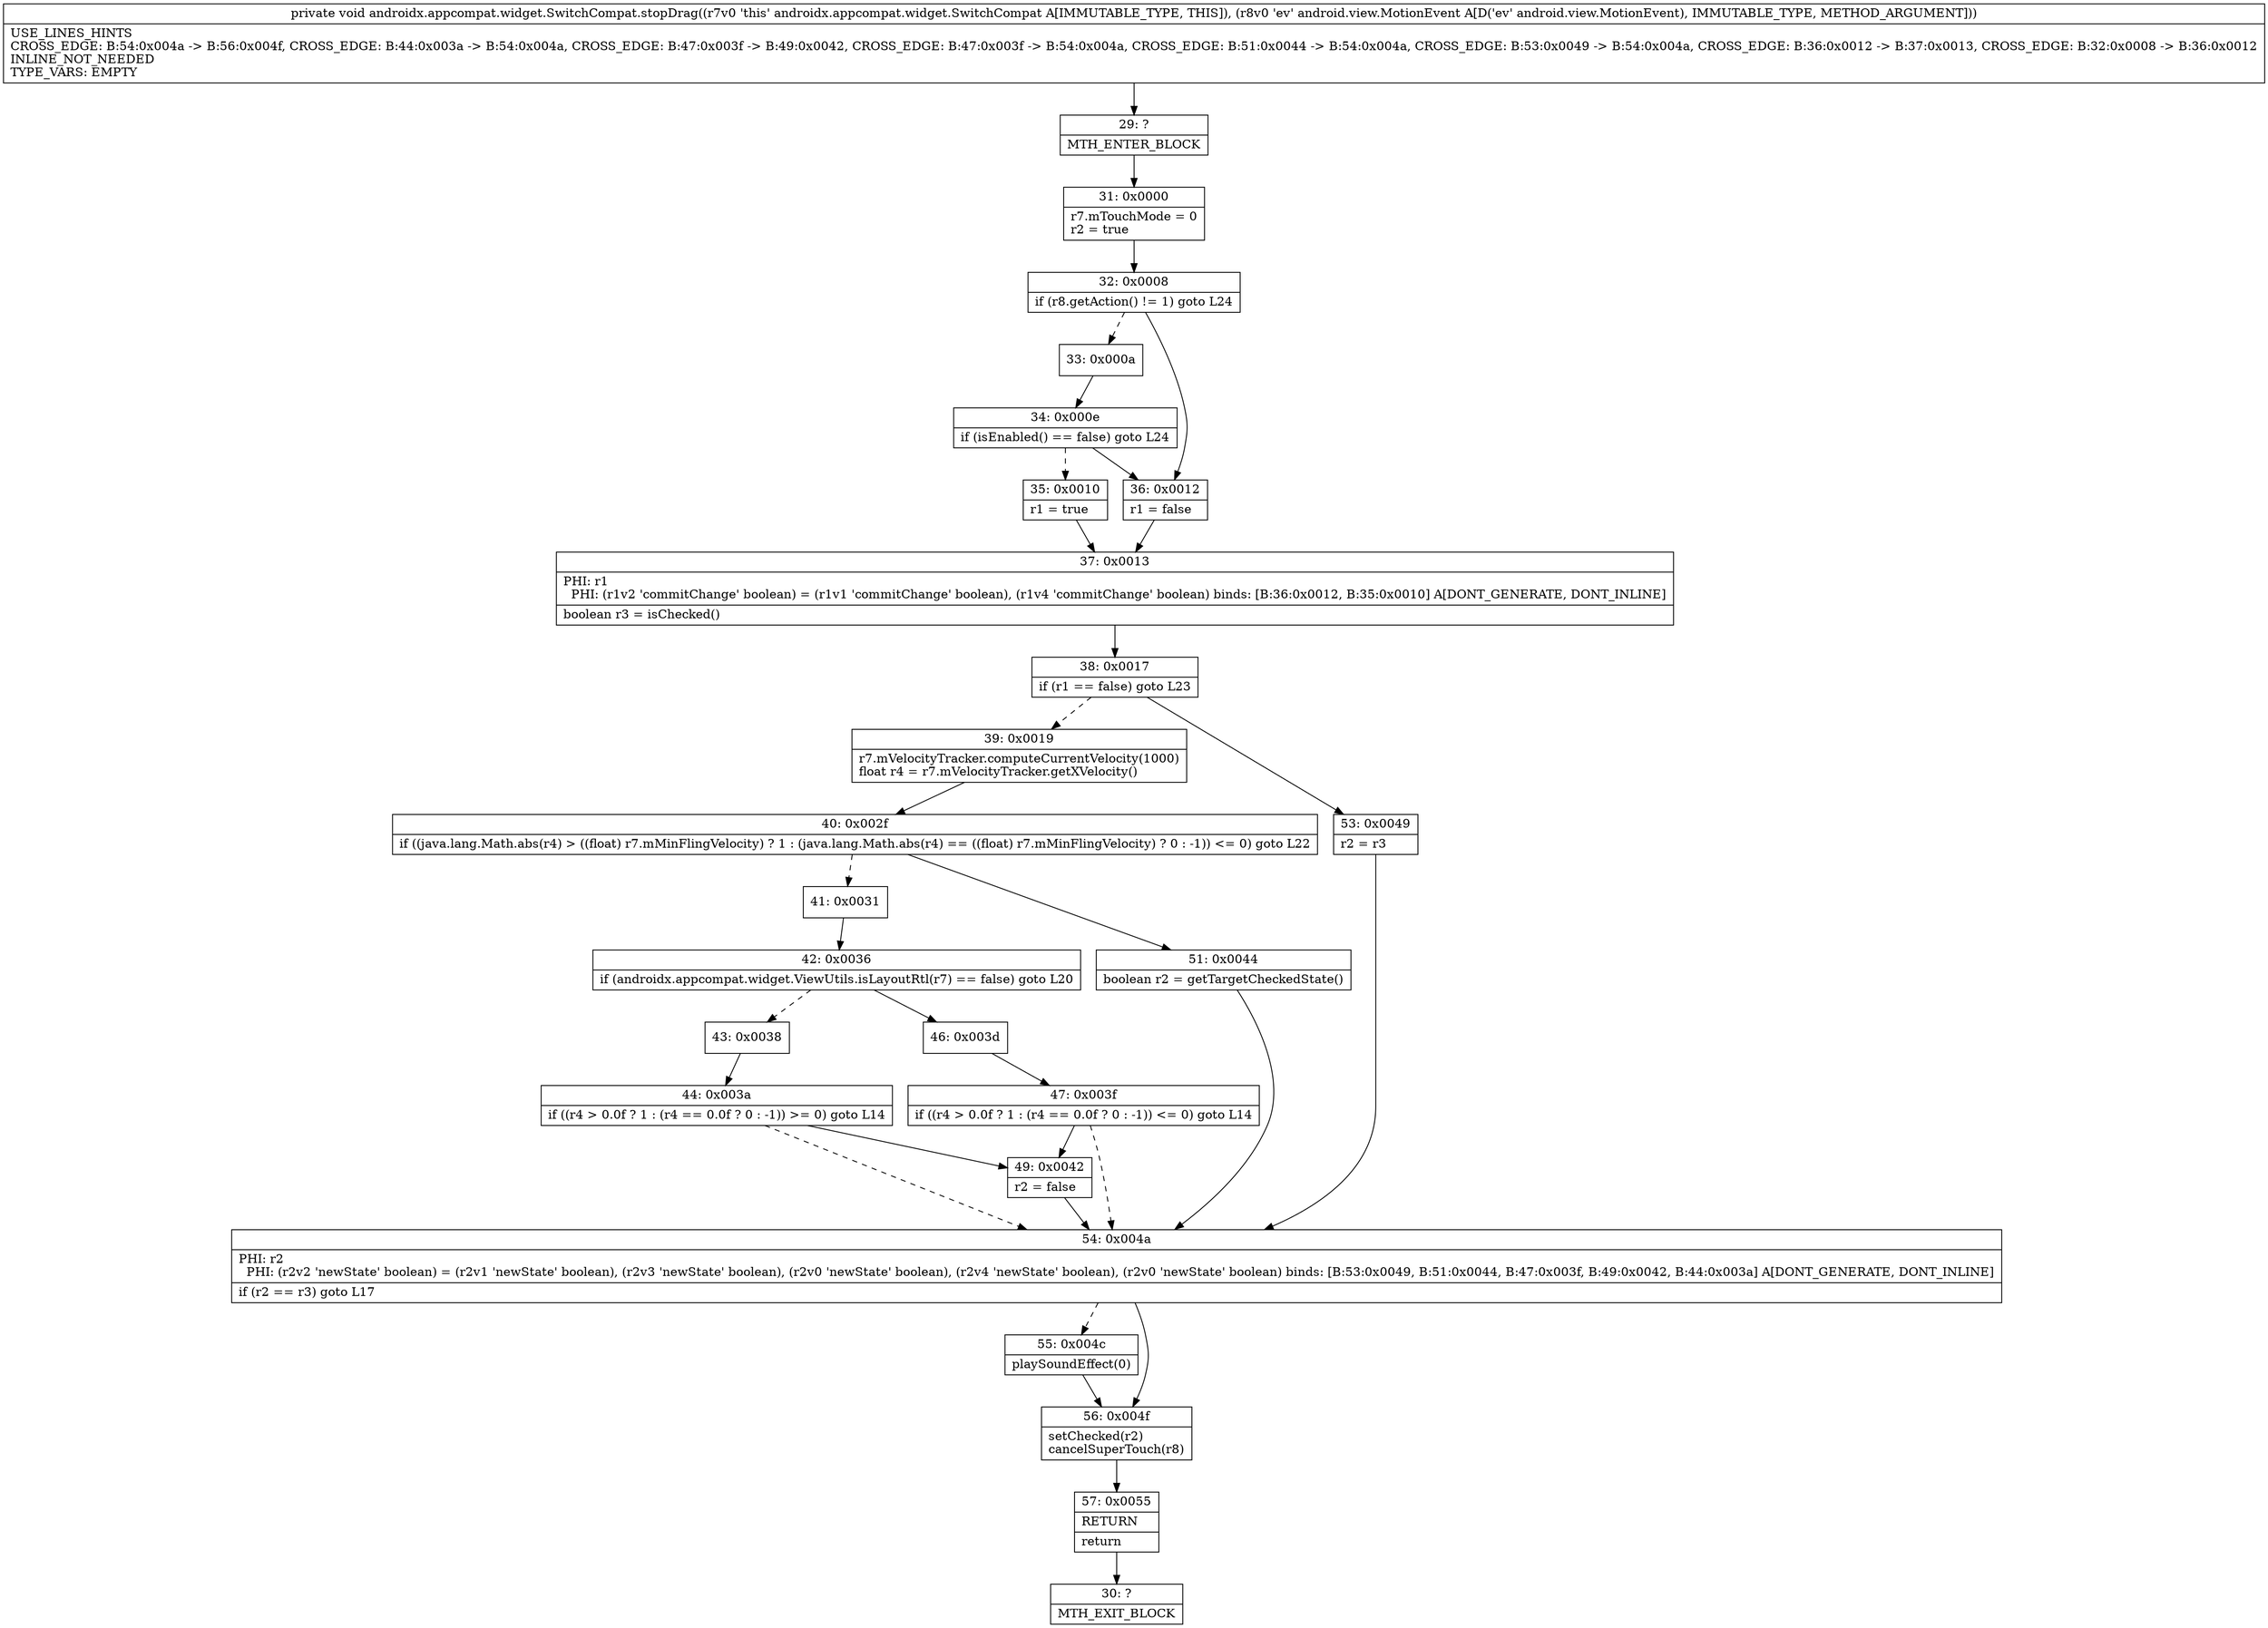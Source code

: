digraph "CFG forandroidx.appcompat.widget.SwitchCompat.stopDrag(Landroid\/view\/MotionEvent;)V" {
Node_29 [shape=record,label="{29\:\ ?|MTH_ENTER_BLOCK\l}"];
Node_31 [shape=record,label="{31\:\ 0x0000|r7.mTouchMode = 0\lr2 = true\l}"];
Node_32 [shape=record,label="{32\:\ 0x0008|if (r8.getAction() != 1) goto L24\l}"];
Node_33 [shape=record,label="{33\:\ 0x000a}"];
Node_34 [shape=record,label="{34\:\ 0x000e|if (isEnabled() == false) goto L24\l}"];
Node_35 [shape=record,label="{35\:\ 0x0010|r1 = true\l}"];
Node_37 [shape=record,label="{37\:\ 0x0013|PHI: r1 \l  PHI: (r1v2 'commitChange' boolean) = (r1v1 'commitChange' boolean), (r1v4 'commitChange' boolean) binds: [B:36:0x0012, B:35:0x0010] A[DONT_GENERATE, DONT_INLINE]\l|boolean r3 = isChecked()\l}"];
Node_38 [shape=record,label="{38\:\ 0x0017|if (r1 == false) goto L23\l}"];
Node_39 [shape=record,label="{39\:\ 0x0019|r7.mVelocityTracker.computeCurrentVelocity(1000)\lfloat r4 = r7.mVelocityTracker.getXVelocity()\l}"];
Node_40 [shape=record,label="{40\:\ 0x002f|if ((java.lang.Math.abs(r4) \> ((float) r7.mMinFlingVelocity) ? 1 : (java.lang.Math.abs(r4) == ((float) r7.mMinFlingVelocity) ? 0 : \-1)) \<= 0) goto L22\l}"];
Node_41 [shape=record,label="{41\:\ 0x0031}"];
Node_42 [shape=record,label="{42\:\ 0x0036|if (androidx.appcompat.widget.ViewUtils.isLayoutRtl(r7) == false) goto L20\l}"];
Node_43 [shape=record,label="{43\:\ 0x0038}"];
Node_44 [shape=record,label="{44\:\ 0x003a|if ((r4 \> 0.0f ? 1 : (r4 == 0.0f ? 0 : \-1)) \>= 0) goto L14\l}"];
Node_49 [shape=record,label="{49\:\ 0x0042|r2 = false\l}"];
Node_54 [shape=record,label="{54\:\ 0x004a|PHI: r2 \l  PHI: (r2v2 'newState' boolean) = (r2v1 'newState' boolean), (r2v3 'newState' boolean), (r2v0 'newState' boolean), (r2v4 'newState' boolean), (r2v0 'newState' boolean) binds: [B:53:0x0049, B:51:0x0044, B:47:0x003f, B:49:0x0042, B:44:0x003a] A[DONT_GENERATE, DONT_INLINE]\l|if (r2 == r3) goto L17\l}"];
Node_55 [shape=record,label="{55\:\ 0x004c|playSoundEffect(0)\l}"];
Node_56 [shape=record,label="{56\:\ 0x004f|setChecked(r2)\lcancelSuperTouch(r8)\l}"];
Node_57 [shape=record,label="{57\:\ 0x0055|RETURN\l|return\l}"];
Node_30 [shape=record,label="{30\:\ ?|MTH_EXIT_BLOCK\l}"];
Node_46 [shape=record,label="{46\:\ 0x003d}"];
Node_47 [shape=record,label="{47\:\ 0x003f|if ((r4 \> 0.0f ? 1 : (r4 == 0.0f ? 0 : \-1)) \<= 0) goto L14\l}"];
Node_51 [shape=record,label="{51\:\ 0x0044|boolean r2 = getTargetCheckedState()\l}"];
Node_53 [shape=record,label="{53\:\ 0x0049|r2 = r3\l}"];
Node_36 [shape=record,label="{36\:\ 0x0012|r1 = false\l}"];
MethodNode[shape=record,label="{private void androidx.appcompat.widget.SwitchCompat.stopDrag((r7v0 'this' androidx.appcompat.widget.SwitchCompat A[IMMUTABLE_TYPE, THIS]), (r8v0 'ev' android.view.MotionEvent A[D('ev' android.view.MotionEvent), IMMUTABLE_TYPE, METHOD_ARGUMENT]))  | USE_LINES_HINTS\lCROSS_EDGE: B:54:0x004a \-\> B:56:0x004f, CROSS_EDGE: B:44:0x003a \-\> B:54:0x004a, CROSS_EDGE: B:47:0x003f \-\> B:49:0x0042, CROSS_EDGE: B:47:0x003f \-\> B:54:0x004a, CROSS_EDGE: B:51:0x0044 \-\> B:54:0x004a, CROSS_EDGE: B:53:0x0049 \-\> B:54:0x004a, CROSS_EDGE: B:36:0x0012 \-\> B:37:0x0013, CROSS_EDGE: B:32:0x0008 \-\> B:36:0x0012\lINLINE_NOT_NEEDED\lTYPE_VARS: EMPTY\l}"];
MethodNode -> Node_29;Node_29 -> Node_31;
Node_31 -> Node_32;
Node_32 -> Node_33[style=dashed];
Node_32 -> Node_36;
Node_33 -> Node_34;
Node_34 -> Node_35[style=dashed];
Node_34 -> Node_36;
Node_35 -> Node_37;
Node_37 -> Node_38;
Node_38 -> Node_39[style=dashed];
Node_38 -> Node_53;
Node_39 -> Node_40;
Node_40 -> Node_41[style=dashed];
Node_40 -> Node_51;
Node_41 -> Node_42;
Node_42 -> Node_43[style=dashed];
Node_42 -> Node_46;
Node_43 -> Node_44;
Node_44 -> Node_49;
Node_44 -> Node_54[style=dashed];
Node_49 -> Node_54;
Node_54 -> Node_55[style=dashed];
Node_54 -> Node_56;
Node_55 -> Node_56;
Node_56 -> Node_57;
Node_57 -> Node_30;
Node_46 -> Node_47;
Node_47 -> Node_49;
Node_47 -> Node_54[style=dashed];
Node_51 -> Node_54;
Node_53 -> Node_54;
Node_36 -> Node_37;
}

